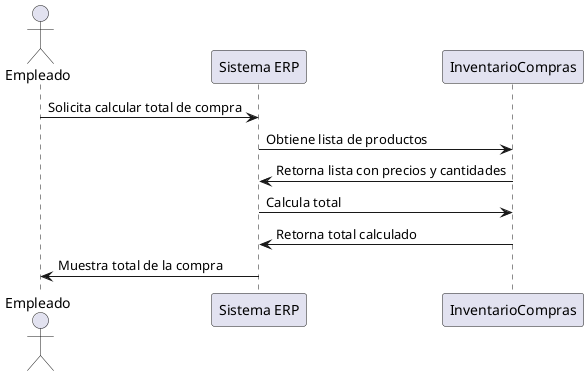 @startuml
actor Empleado
participant "Sistema ERP" as ERP
participant "InventarioCompras" as Inventario

Empleado -> ERP : Solicita calcular total de compra
ERP -> Inventario : Obtiene lista de productos
Inventario -> ERP : Retorna lista con precios y cantidades
ERP -> Inventario : Calcula total
Inventario -> ERP : Retorna total calculado
ERP -> Empleado : Muestra total de la compra
@enduml
